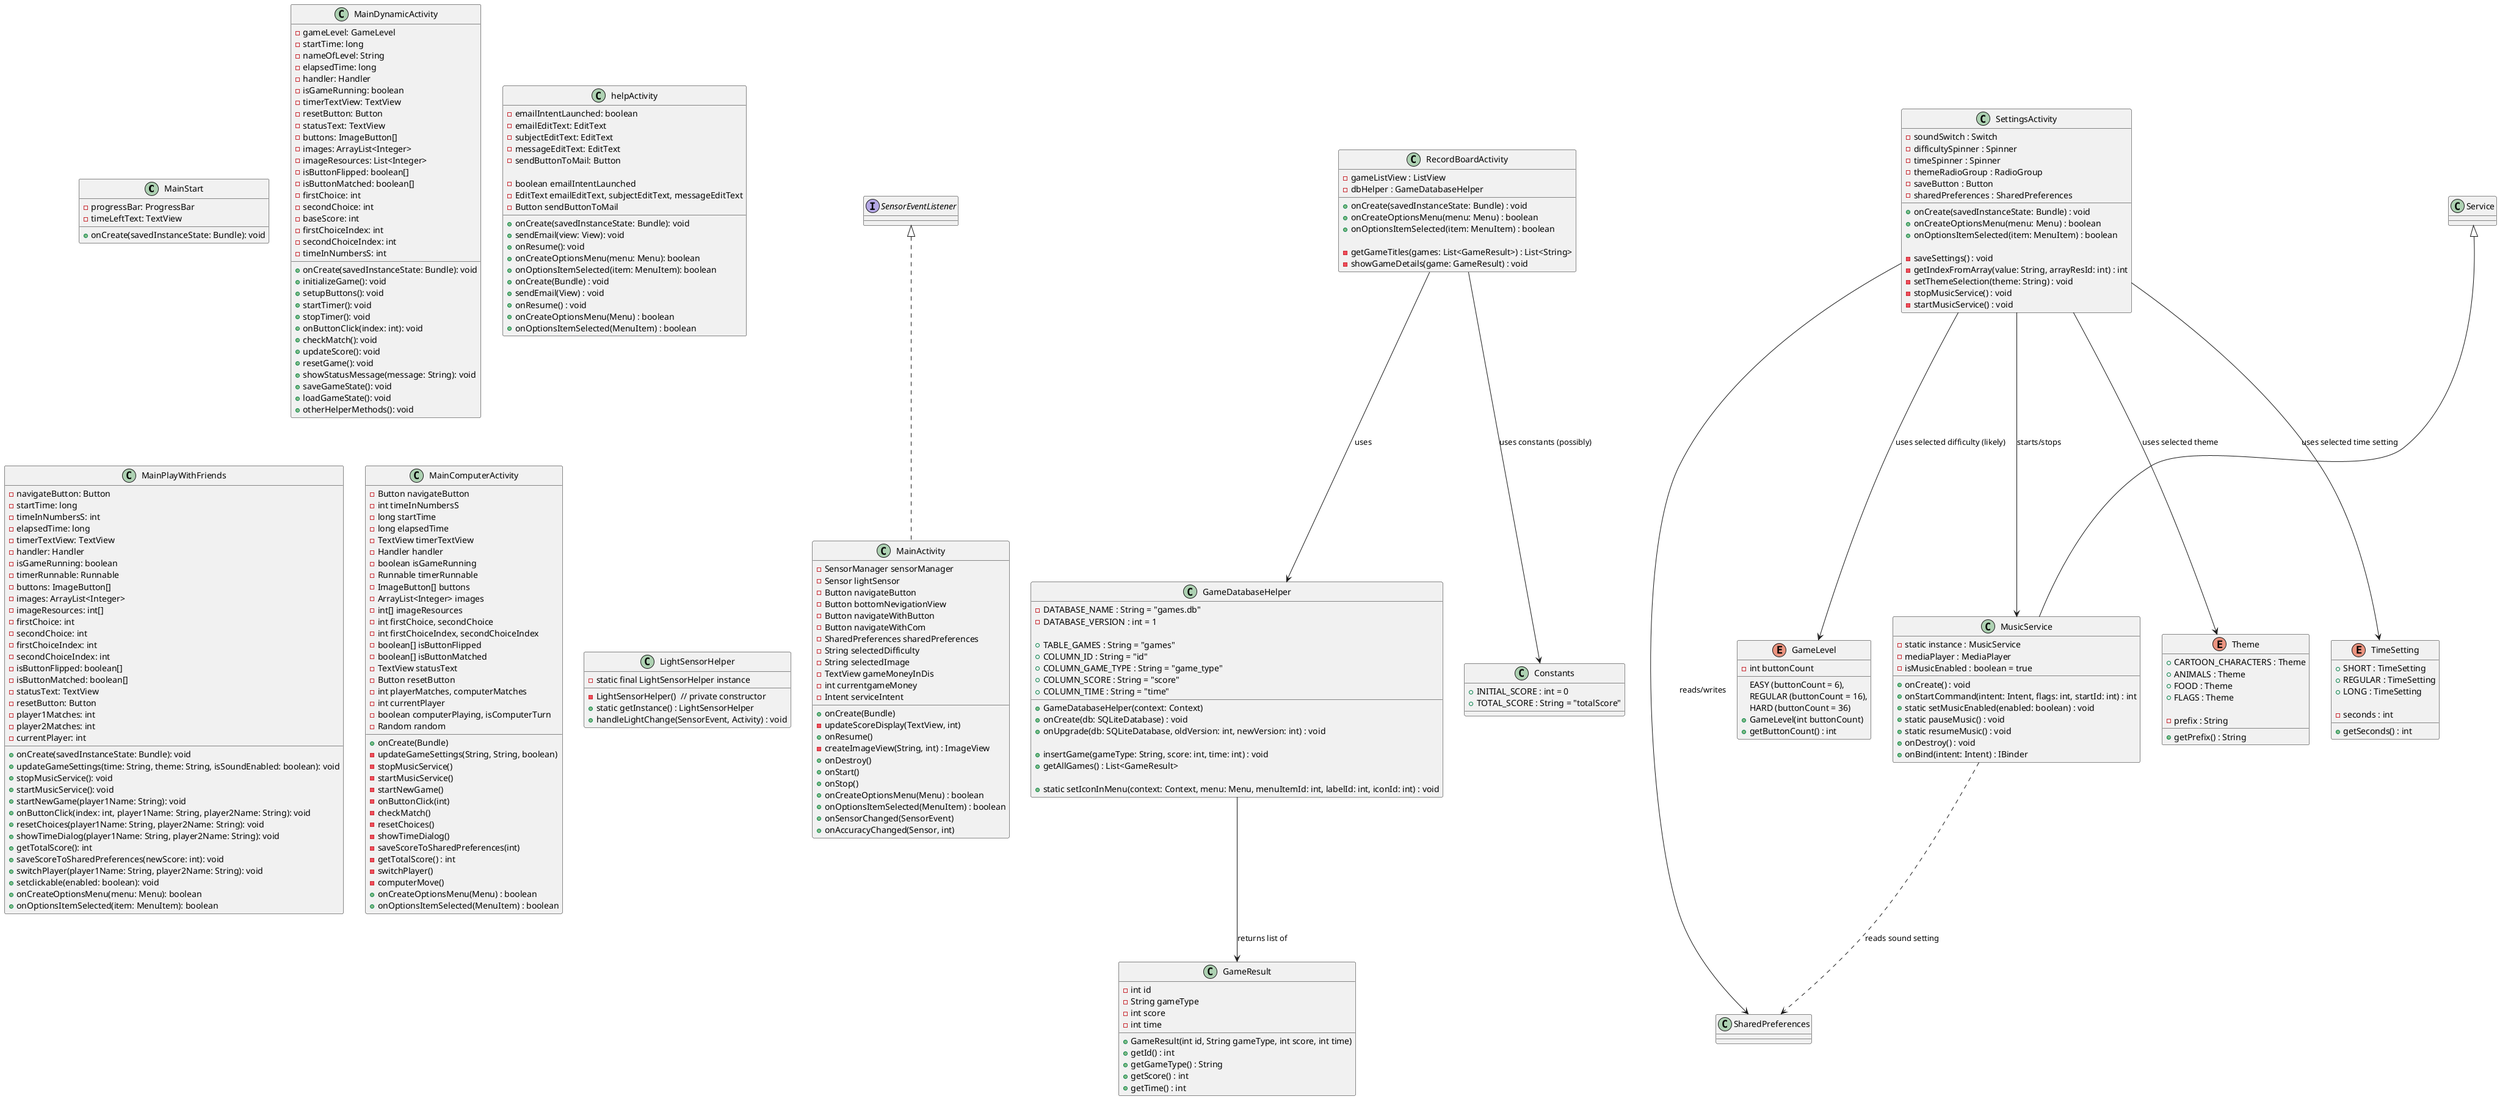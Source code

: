 @startuml
'https://plantuml.com/class-diagram

' מחלקה שלך
class MainStart {
  - progressBar: ProgressBar
  - timeLeftText: TextView
  + onCreate(savedInstanceState: Bundle): void
}

class MainDynamicActivity{
  - gameLevel: GameLevel
  - startTime: long
  - nameOfLevel: String
  - elapsedTime: long
  - handler: Handler
  - isGameRunning: boolean
  - timerTextView: TextView
  - resetButton: Button
  - statusText: TextView
  - buttons: ImageButton[]
  - images: ArrayList<Integer>
  - imageResources: List<Integer>
  - isButtonFlipped: boolean[]
  - isButtonMatched: boolean[]
  - firstChoice: int
  - secondChoice: int
  - baseScore: int
  - firstChoiceIndex: int
  - secondChoiceIndex: int
  - timeInNumbersS: int

  + onCreate(savedInstanceState: Bundle): void
  + initializeGame(): void
  + setupButtons(): void
  + startTimer(): void
  + stopTimer(): void
  + onButtonClick(index: int): void
  + checkMatch(): void
  + updateScore(): void
  + resetGame(): void
  + showStatusMessage(message: String): void
  + saveGameState(): void
  + loadGameState(): void
  + otherHelperMethods(): void
}
class helpActivity{
  - emailIntentLaunched: boolean
  - emailEditText: EditText
  - subjectEditText: EditText
  - messageEditText: EditText
  - sendButtonToMail: Button

  + onCreate(savedInstanceState: Bundle): void
  + sendEmail(view: View): void
  + onResume(): void
  + onCreateOptionsMenu(menu: Menu): boolean
  + onOptionsItemSelected(item: MenuItem): boolean
}
class MainPlayWithFriends{
  - navigateButton: Button
  - startTime: long
  - timeInNumbersS: int
  - elapsedTime: long
  - timerTextView: TextView
  - handler: Handler
  - isGameRunning: boolean
  - timerRunnable: Runnable
  - buttons: ImageButton[]
  - images: ArrayList<Integer>
  - imageResources: int[]
  - firstChoice: int
  - secondChoice: int
  - firstChoiceIndex: int
  - secondChoiceIndex: int
  - isButtonFlipped: boolean[]
  - isButtonMatched: boolean[]
  - statusText: TextView
  - resetButton: Button
  - player1Matches: int
  - player2Matches: int
  - currentPlayer: int

  + onCreate(savedInstanceState: Bundle): void
  + updateGameSettings(time: String, theme: String, isSoundEnabled: boolean): void
  + stopMusicService(): void
  + startMusicService(): void
  + startNewGame(player1Name: String): void
  + onButtonClick(index: int, player1Name: String, player2Name: String): void
  + resetChoices(player1Name: String, player2Name: String): void
  + showTimeDialog(player1Name: String, player2Name: String): void
  + getTotalScore(): int
  + saveScoreToSharedPreferences(newScore: int): void
  + switchPlayer(player1Name: String, player2Name: String): void
  + setclickable(enabled: boolean): void
  + onCreateOptionsMenu(menu: Menu): boolean
  + onOptionsItemSelected(item: MenuItem): boolean
}
class MainComputerActivity{
    - Button navigateButton
    - int timeInNumbersS
    - long startTime
    - long elapsedTime
    - TextView timerTextView
    - Handler handler
    - boolean isGameRunning
    - Runnable timerRunnable
    - ImageButton[] buttons
    - ArrayList<Integer> images
    - int[] imageResources
    - int firstChoice, secondChoice
    - int firstChoiceIndex, secondChoiceIndex
    - boolean[] isButtonFlipped
    - boolean[] isButtonMatched
    - TextView statusText
    - Button resetButton
    - int playerMatches, computerMatches
    - int currentPlayer
    - boolean computerPlaying, isComputerTurn
    - Random random

    + onCreate(Bundle)
    - updateGameSettings(String, String, boolean)
    - stopMusicService()
    - startMusicService()
    - startNewGame()
    - onButtonClick(int)
    - checkMatch()
    - resetChoices()
    - showTimeDialog()
    - saveScoreToSharedPreferences(int)
    - getTotalScore() : int
    - switchPlayer()
    - computerMove()
    + onCreateOptionsMenu(Menu) : boolean
    + onOptionsItemSelected(MenuItem) : boolean
}
class MainActivity implements SensorEventListener {
    - SensorManager sensorManager
    - Sensor lightSensor
    - Button navigateButton
    - Button bottomNevigationView
    - Button navigateWithButton
    - Button navigateWithCom
    - SharedPreferences sharedPreferences
    - String selectedDifficulty
    - String selectedImage
    - TextView gameMoneyInDis
    - int currentgameMoney
    - Intent serviceIntent

    + onCreate(Bundle)
    - updateScoreDisplay(TextView, int)
    + onResume()
    - createImageView(String, int) : ImageView
    + onDestroy()
    + onStart()
    + onStop()
    + onCreateOptionsMenu(Menu) : boolean
    + onOptionsItemSelected(MenuItem) : boolean
    + onSensorChanged(SensorEvent)
    + onAccuracyChanged(Sensor, int)
}

class LightSensorHelper {
    - static final LightSensorHelper instance

    - LightSensorHelper()  // private constructor
    + static getInstance() : LightSensorHelper
    + handleLightChange(SensorEvent, Activity) : void
}
class helpActivity{
    - boolean emailIntentLaunched
    - EditText emailEditText, subjectEditText, messageEditText
    - Button sendButtonToMail

    + onCreate(Bundle) : void
    + sendEmail(View) : void
    + onResume() : void
    + onCreateOptionsMenu(Menu) : boolean
    + onOptionsItemSelected(MenuItem) : boolean
}
class GameResult {
    - int id
    - String gameType
    - int score
    - int time

    + GameResult(int id, String gameType, int score, int time)
    + getId() : int
    + getGameType() : String
    + getScore() : int
    + getTime() : int
}
enum GameLevel {
    EASY (buttonCount = 6),
    REGULAR (buttonCount = 16),
    HARD (buttonCount = 36)

    - int buttonCount

    + GameLevel(int buttonCount)
    + getButtonCount() : int
}
class GameDatabaseHelper{
  - DATABASE_NAME : String = "games.db"
  - DATABASE_VERSION : int = 1

  + TABLE_GAMES : String = "games"
  + COLUMN_ID : String = "id"
  + COLUMN_GAME_TYPE : String = "game_type"
  + COLUMN_SCORE : String = "score"
  + COLUMN_TIME : String = "time"

  + GameDatabaseHelper(context: Context)
  + onCreate(db: SQLiteDatabase) : void
  + onUpgrade(db: SQLiteDatabase, oldVersion: int, newVersion: int) : void

  + insertGame(gameType: String, score: int, time: int) : void
  + getAllGames() : List<GameResult>

  + static setIconInMenu(context: Context, menu: Menu, menuItemId: int, labelId: int, iconId: int) : void
}
class Constants {
  + INITIAL_SCORE : int = 0
  + TOTAL_SCORE : String = "totalScore"
}
class MusicService extends Service {
  - static instance : MusicService
  - mediaPlayer : MediaPlayer
  - isMusicEnabled : boolean = true

  + onCreate() : void
  + onStartCommand(intent: Intent, flags: int, startId: int) : int
  + static setMusicEnabled(enabled: boolean) : void
  + static pauseMusic() : void
  + static resumeMusic() : void
  + onDestroy() : void
  + onBind(intent: Intent) : IBinder
}
class RecordBoardActivity{
  - gameListView : ListView
  - dbHelper : GameDatabaseHelper

  + onCreate(savedInstanceState: Bundle) : void
  + onCreateOptionsMenu(menu: Menu) : boolean
  + onOptionsItemSelected(item: MenuItem) : boolean

  - getGameTitles(games: List<GameResult>) : List<String>
  - showGameDetails(game: GameResult) : void
}
class SettingsActivity {
  - soundSwitch : Switch
  - difficultySpinner : Spinner
  - timeSpinner : Spinner
  - themeRadioGroup : RadioGroup
  - saveButton : Button
  - sharedPreferences : SharedPreferences

  + onCreate(savedInstanceState: Bundle) : void
  + onCreateOptionsMenu(menu: Menu) : boolean
  + onOptionsItemSelected(item: MenuItem) : boolean

  - saveSettings() : void
  - getIndexFromArray(value: String, arrayResId: int) : int
  - setThemeSelection(theme: String) : void
  - stopMusicService() : void
  - startMusicService() : void
}
enum Theme {
   + CARTOON_CHARACTERS : Theme
   + ANIMALS : Theme
   + FOOD : Theme
   + FLAGS : Theme

   - prefix : String

   + getPrefix() : String
 }
 enum TimeSetting {
   + SHORT : TimeSetting
   + REGULAR : TimeSetting
   + LONG : TimeSetting

   - seconds : int

   + getSeconds() : int
 }
 RecordBoardActivity --> GameDatabaseHelper : uses
     SettingsActivity --> SharedPreferences : reads/writes
     SettingsActivity --> MusicService : starts/stops
     MusicService ..> SharedPreferences : reads sound setting
     GameDatabaseHelper --> GameResult : returns list of
     SettingsActivity --> Theme : uses selected theme
     SettingsActivity --> TimeSetting : uses selected time setting
     SettingsActivity --> GameLevel : uses selected difficulty (likely)
     RecordBoardActivity --> Constants : uses constants (possibly)




@enduml